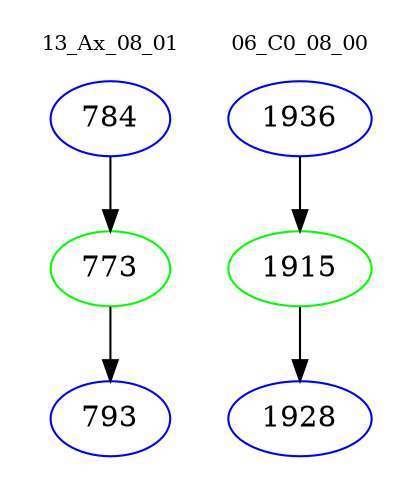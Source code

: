 digraph{
subgraph cluster_0 {
color = white
label = "13_Ax_08_01";
fontsize=10;
T0_784 [label="784", color="blue"]
T0_784 -> T0_773 [color="black"]
T0_773 [label="773", color="green"]
T0_773 -> T0_793 [color="black"]
T0_793 [label="793", color="blue"]
}
subgraph cluster_1 {
color = white
label = "06_C0_08_00";
fontsize=10;
T1_1936 [label="1936", color="blue"]
T1_1936 -> T1_1915 [color="black"]
T1_1915 [label="1915", color="green"]
T1_1915 -> T1_1928 [color="black"]
T1_1928 [label="1928", color="blue"]
}
}
